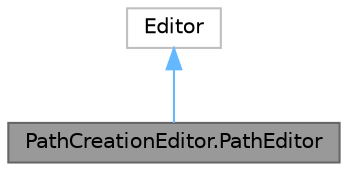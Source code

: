 digraph "PathCreationEditor.PathEditor"
{
 // LATEX_PDF_SIZE
  bgcolor="transparent";
  edge [fontname=Helvetica,fontsize=10,labelfontname=Helvetica,labelfontsize=10];
  node [fontname=Helvetica,fontsize=10,shape=box,height=0.2,width=0.4];
  Node1 [id="Node000001",label="PathCreationEditor.PathEditor",height=0.2,width=0.4,color="gray40", fillcolor="grey60", style="filled", fontcolor="black",tooltip="Editor class for the creation of Bezier and Vertex paths."];
  Node2 -> Node1 [id="edge3_Node000001_Node000002",dir="back",color="steelblue1",style="solid",tooltip=" "];
  Node2 [id="Node000002",label="Editor",height=0.2,width=0.4,color="grey75", fillcolor="white", style="filled",tooltip=" "];
}
